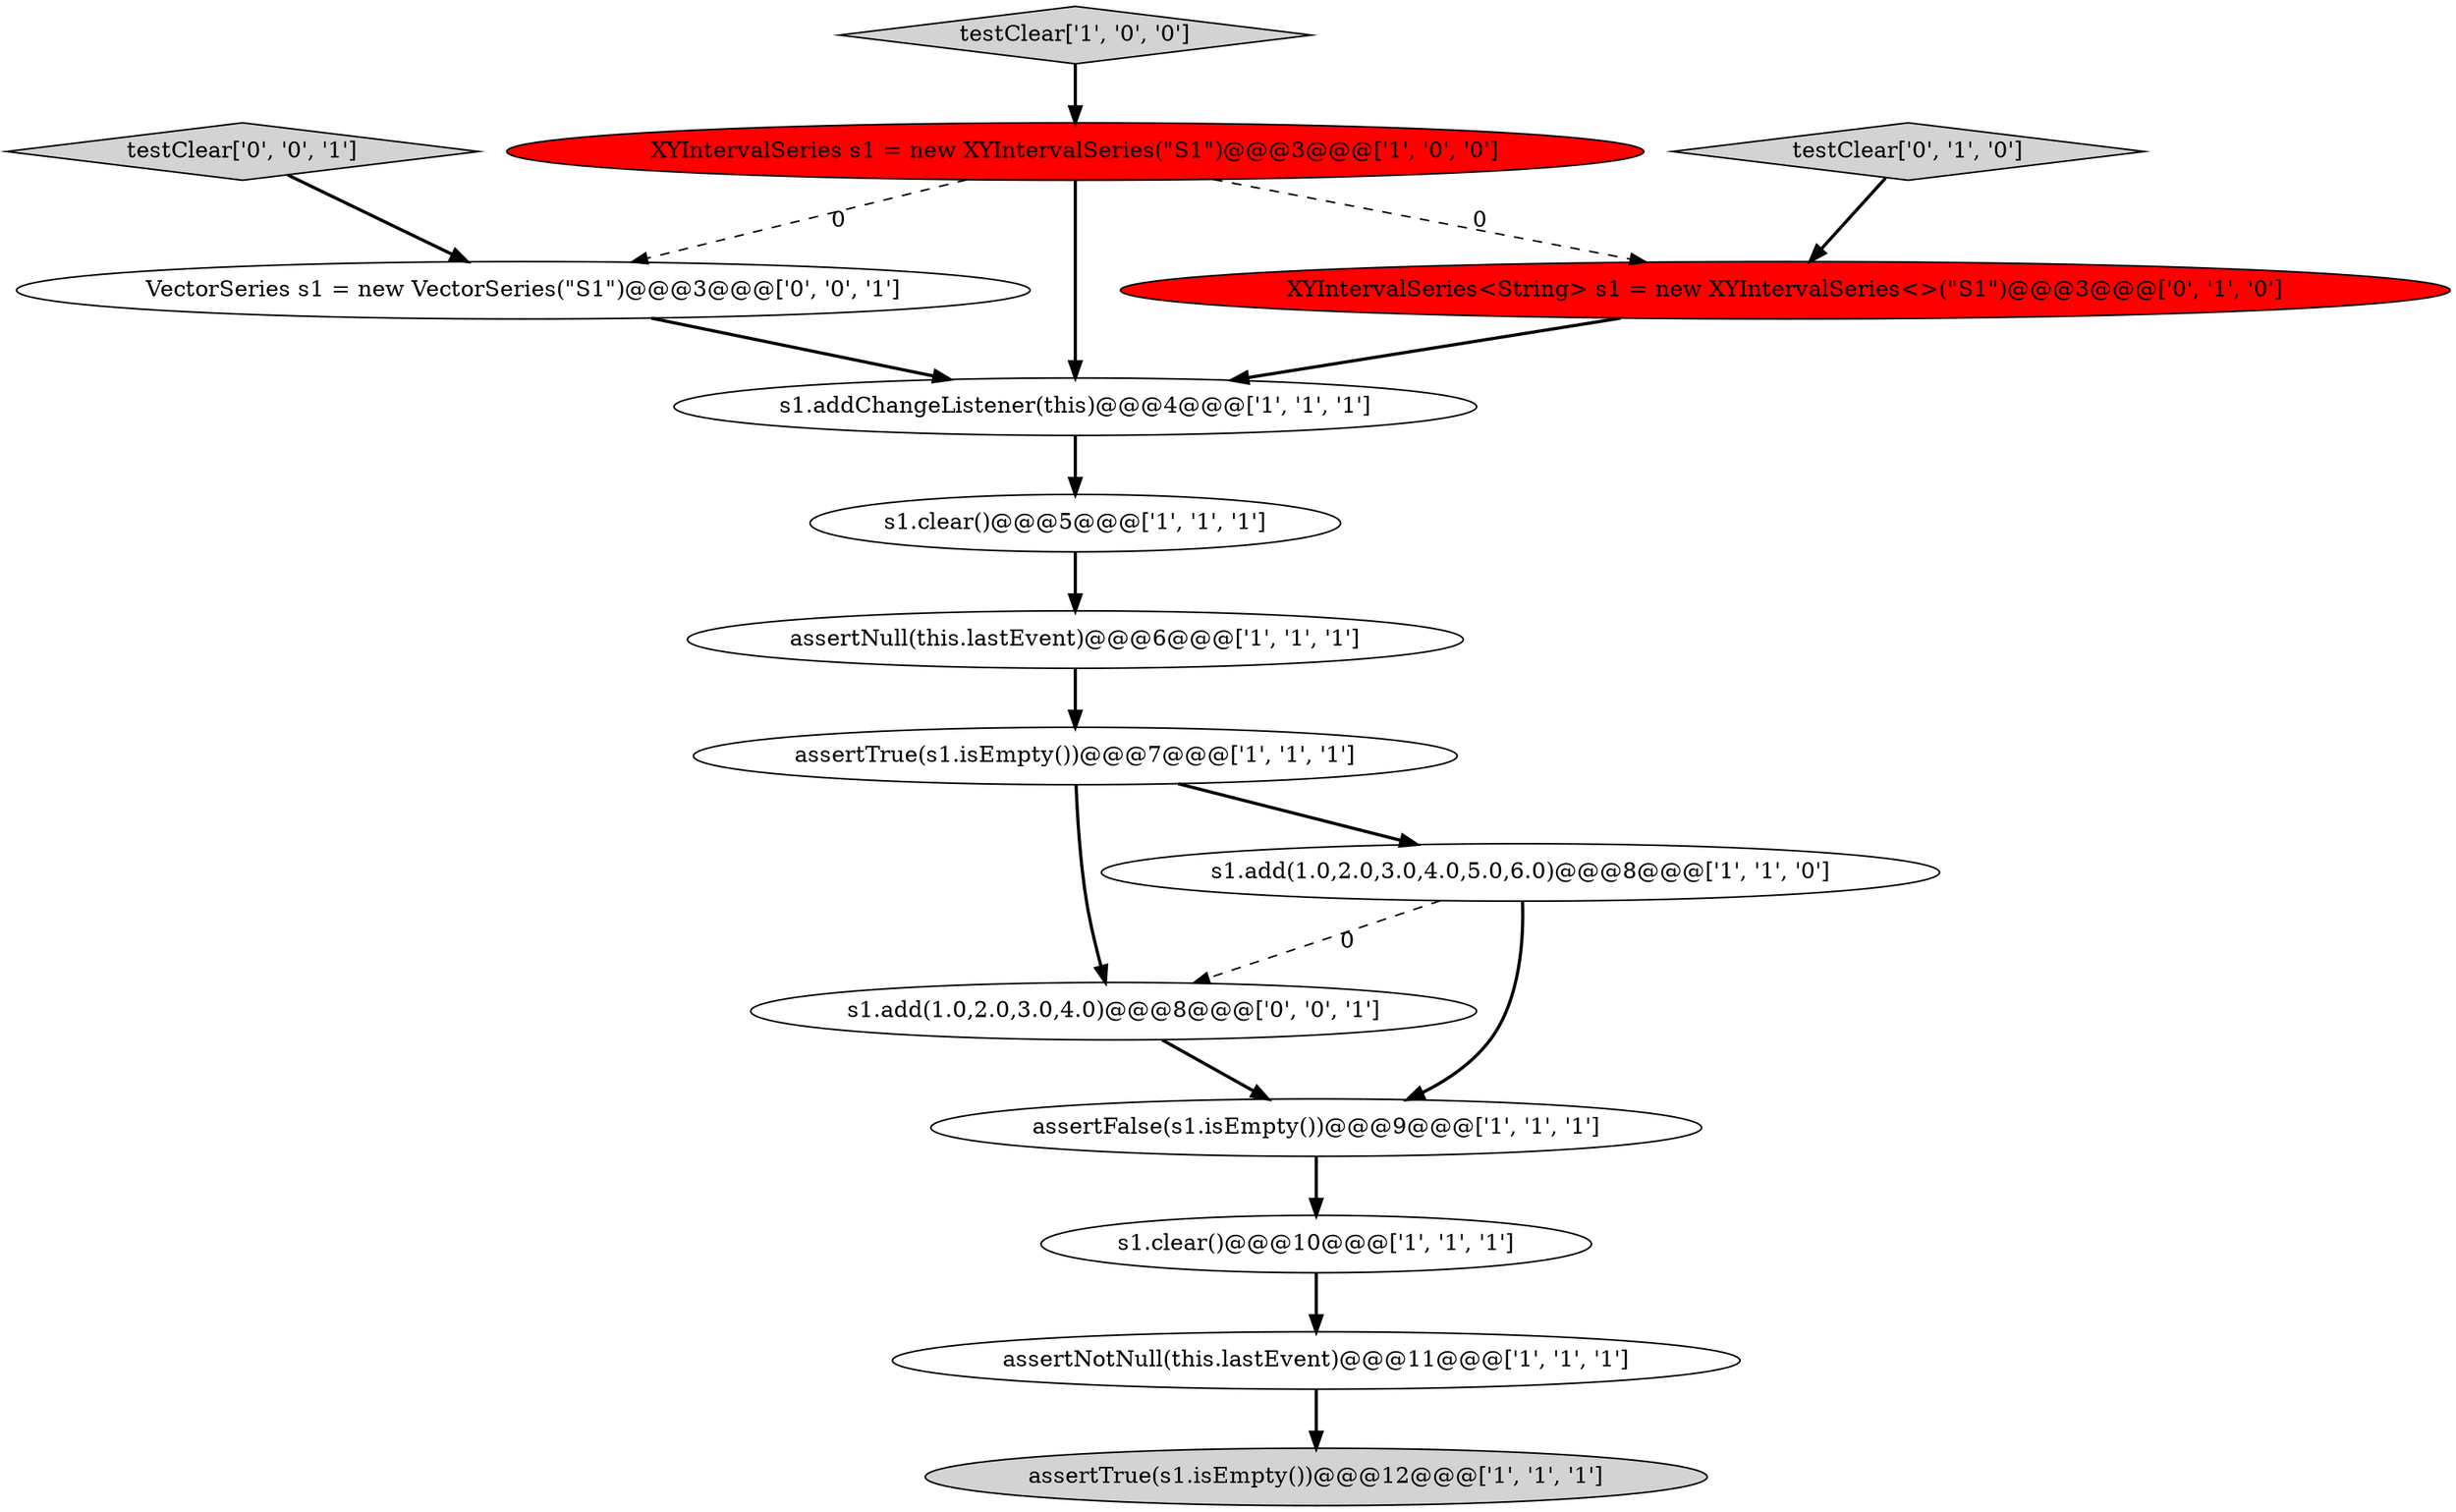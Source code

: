 digraph {
8 [style = filled, label = "assertNull(this.lastEvent)@@@6@@@['1', '1', '1']", fillcolor = white, shape = ellipse image = "AAA0AAABBB1BBB"];
9 [style = filled, label = "s1.addChangeListener(this)@@@4@@@['1', '1', '1']", fillcolor = white, shape = ellipse image = "AAA0AAABBB1BBB"];
0 [style = filled, label = "assertTrue(s1.isEmpty())@@@12@@@['1', '1', '1']", fillcolor = lightgray, shape = ellipse image = "AAA0AAABBB1BBB"];
5 [style = filled, label = "assertNotNull(this.lastEvent)@@@11@@@['1', '1', '1']", fillcolor = white, shape = ellipse image = "AAA0AAABBB1BBB"];
14 [style = filled, label = "testClear['0', '0', '1']", fillcolor = lightgray, shape = diamond image = "AAA0AAABBB3BBB"];
15 [style = filled, label = "s1.add(1.0,2.0,3.0,4.0)@@@8@@@['0', '0', '1']", fillcolor = white, shape = ellipse image = "AAA0AAABBB3BBB"];
13 [style = filled, label = "VectorSeries s1 = new VectorSeries(\"S1\")@@@3@@@['0', '0', '1']", fillcolor = white, shape = ellipse image = "AAA0AAABBB3BBB"];
10 [style = filled, label = "assertFalse(s1.isEmpty())@@@9@@@['1', '1', '1']", fillcolor = white, shape = ellipse image = "AAA0AAABBB1BBB"];
11 [style = filled, label = "testClear['0', '1', '0']", fillcolor = lightgray, shape = diamond image = "AAA0AAABBB2BBB"];
7 [style = filled, label = "s1.clear()@@@10@@@['1', '1', '1']", fillcolor = white, shape = ellipse image = "AAA0AAABBB1BBB"];
12 [style = filled, label = "XYIntervalSeries<String> s1 = new XYIntervalSeries<>(\"S1\")@@@3@@@['0', '1', '0']", fillcolor = red, shape = ellipse image = "AAA1AAABBB2BBB"];
3 [style = filled, label = "s1.clear()@@@5@@@['1', '1', '1']", fillcolor = white, shape = ellipse image = "AAA0AAABBB1BBB"];
6 [style = filled, label = "assertTrue(s1.isEmpty())@@@7@@@['1', '1', '1']", fillcolor = white, shape = ellipse image = "AAA0AAABBB1BBB"];
2 [style = filled, label = "testClear['1', '0', '0']", fillcolor = lightgray, shape = diamond image = "AAA0AAABBB1BBB"];
4 [style = filled, label = "s1.add(1.0,2.0,3.0,4.0,5.0,6.0)@@@8@@@['1', '1', '0']", fillcolor = white, shape = ellipse image = "AAA0AAABBB1BBB"];
1 [style = filled, label = "XYIntervalSeries s1 = new XYIntervalSeries(\"S1\")@@@3@@@['1', '0', '0']", fillcolor = red, shape = ellipse image = "AAA1AAABBB1BBB"];
9->3 [style = bold, label=""];
4->10 [style = bold, label=""];
6->4 [style = bold, label=""];
1->12 [style = dashed, label="0"];
7->5 [style = bold, label=""];
8->6 [style = bold, label=""];
11->12 [style = bold, label=""];
13->9 [style = bold, label=""];
6->15 [style = bold, label=""];
15->10 [style = bold, label=""];
14->13 [style = bold, label=""];
5->0 [style = bold, label=""];
12->9 [style = bold, label=""];
10->7 [style = bold, label=""];
4->15 [style = dashed, label="0"];
3->8 [style = bold, label=""];
2->1 [style = bold, label=""];
1->9 [style = bold, label=""];
1->13 [style = dashed, label="0"];
}
